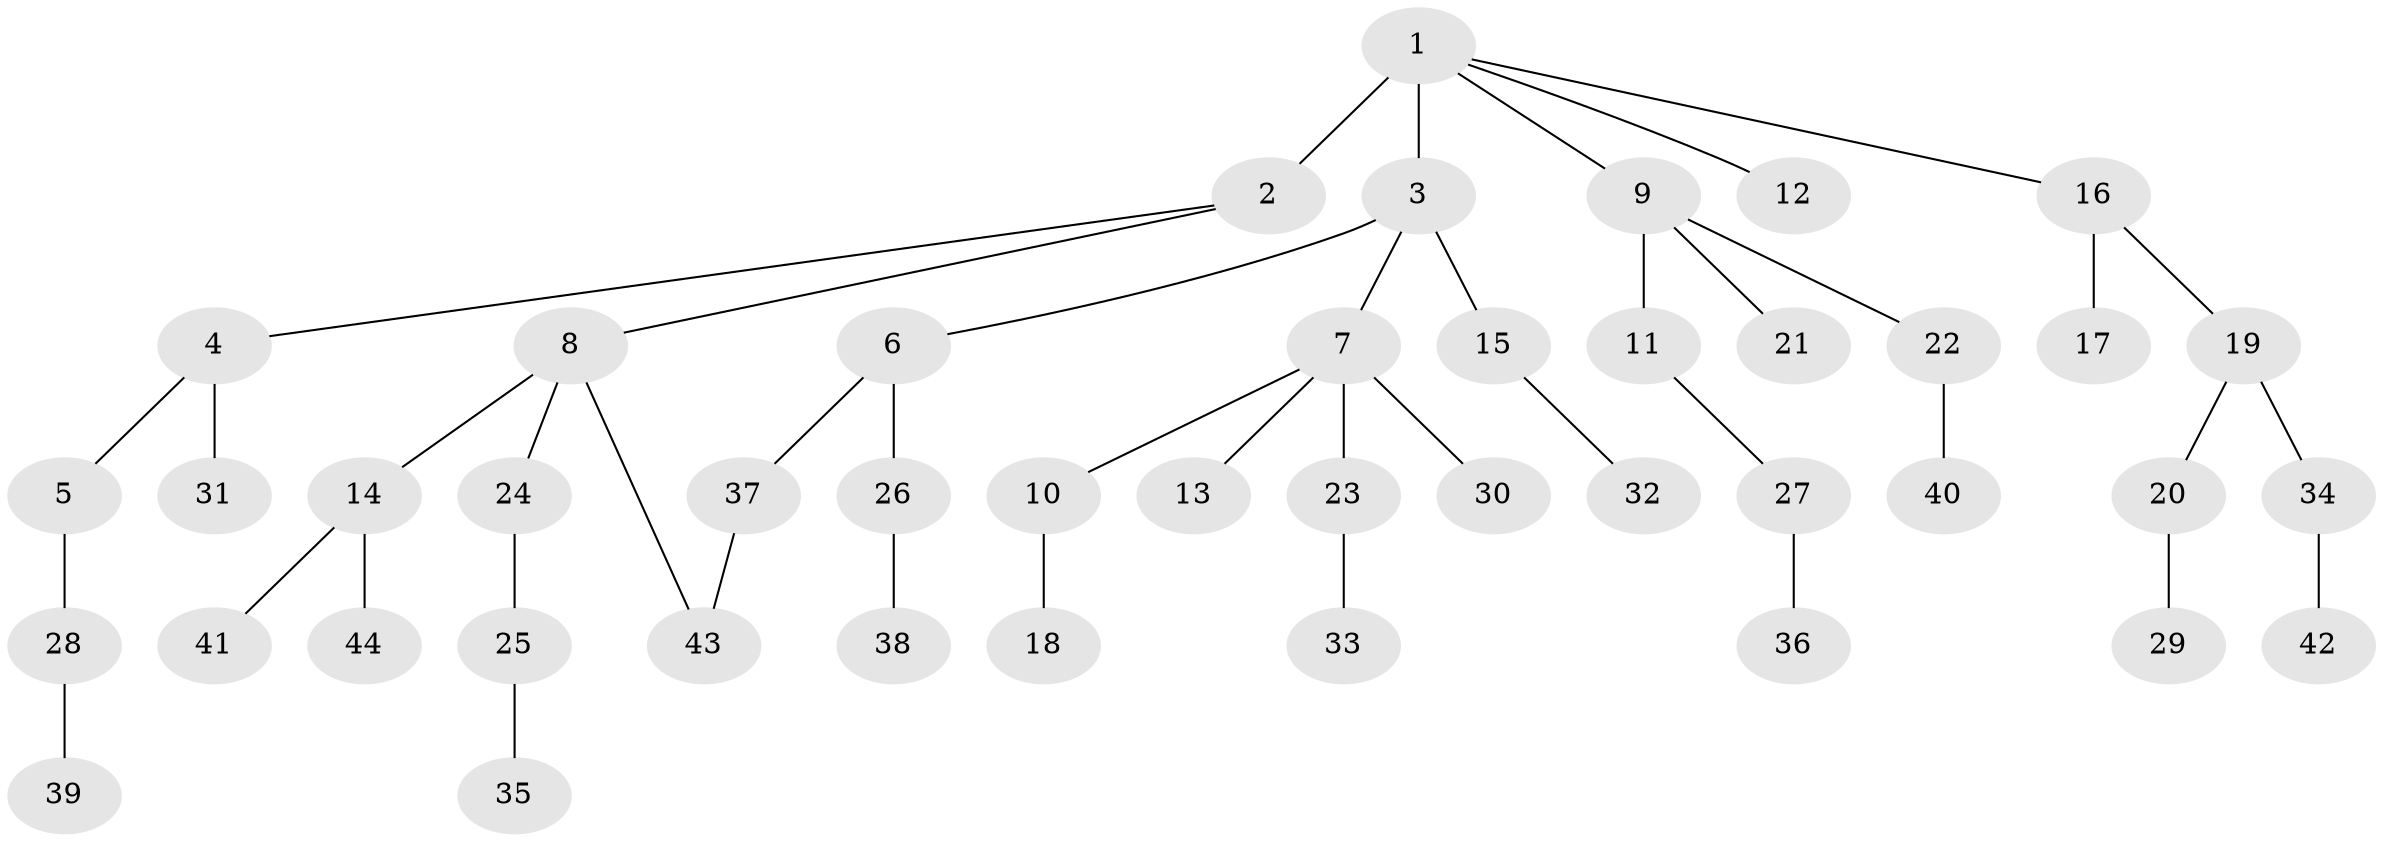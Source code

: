 // original degree distribution, {5: 0.060240963855421686, 6: 0.024096385542168676, 3: 0.0963855421686747, 4: 0.04819277108433735, 2: 0.30120481927710846, 1: 0.46987951807228917}
// Generated by graph-tools (version 1.1) at 2025/34/03/09/25 02:34:12]
// undirected, 44 vertices, 44 edges
graph export_dot {
graph [start="1"]
  node [color=gray90,style=filled];
  1;
  2;
  3;
  4;
  5;
  6;
  7;
  8;
  9;
  10;
  11;
  12;
  13;
  14;
  15;
  16;
  17;
  18;
  19;
  20;
  21;
  22;
  23;
  24;
  25;
  26;
  27;
  28;
  29;
  30;
  31;
  32;
  33;
  34;
  35;
  36;
  37;
  38;
  39;
  40;
  41;
  42;
  43;
  44;
  1 -- 2 [weight=3.0];
  1 -- 3 [weight=1.0];
  1 -- 9 [weight=1.0];
  1 -- 12 [weight=1.0];
  1 -- 16 [weight=1.0];
  2 -- 4 [weight=1.0];
  2 -- 8 [weight=1.0];
  3 -- 6 [weight=1.0];
  3 -- 7 [weight=1.0];
  3 -- 15 [weight=1.0];
  4 -- 5 [weight=1.0];
  4 -- 31 [weight=2.0];
  5 -- 28 [weight=1.0];
  6 -- 26 [weight=1.0];
  6 -- 37 [weight=1.0];
  7 -- 10 [weight=1.0];
  7 -- 13 [weight=1.0];
  7 -- 23 [weight=1.0];
  7 -- 30 [weight=2.0];
  8 -- 14 [weight=1.0];
  8 -- 24 [weight=1.0];
  8 -- 43 [weight=1.0];
  9 -- 11 [weight=2.0];
  9 -- 21 [weight=1.0];
  9 -- 22 [weight=1.0];
  10 -- 18 [weight=1.0];
  11 -- 27 [weight=1.0];
  14 -- 41 [weight=1.0];
  14 -- 44 [weight=1.0];
  15 -- 32 [weight=1.0];
  16 -- 17 [weight=1.0];
  16 -- 19 [weight=1.0];
  19 -- 20 [weight=1.0];
  19 -- 34 [weight=1.0];
  20 -- 29 [weight=1.0];
  22 -- 40 [weight=1.0];
  23 -- 33 [weight=1.0];
  24 -- 25 [weight=1.0];
  25 -- 35 [weight=1.0];
  26 -- 38 [weight=1.0];
  27 -- 36 [weight=1.0];
  28 -- 39 [weight=1.0];
  34 -- 42 [weight=1.0];
  37 -- 43 [weight=1.0];
}
